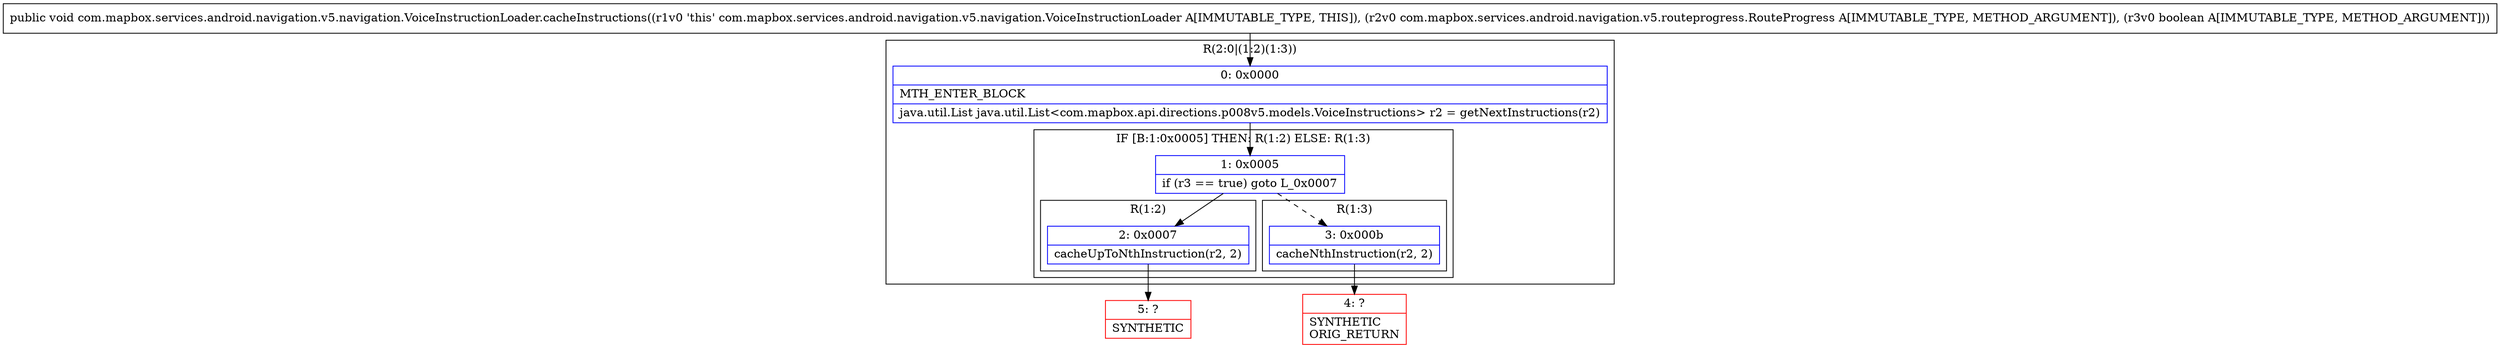 digraph "CFG forcom.mapbox.services.android.navigation.v5.navigation.VoiceInstructionLoader.cacheInstructions(Lcom\/mapbox\/services\/android\/navigation\/v5\/routeprogress\/RouteProgress;Z)V" {
subgraph cluster_Region_204155240 {
label = "R(2:0|(1:2)(1:3))";
node [shape=record,color=blue];
Node_0 [shape=record,label="{0\:\ 0x0000|MTH_ENTER_BLOCK\l|java.util.List java.util.List\<com.mapbox.api.directions.p008v5.models.VoiceInstructions\> r2 = getNextInstructions(r2)\l}"];
subgraph cluster_IfRegion_1200009334 {
label = "IF [B:1:0x0005] THEN: R(1:2) ELSE: R(1:3)";
node [shape=record,color=blue];
Node_1 [shape=record,label="{1\:\ 0x0005|if (r3 == true) goto L_0x0007\l}"];
subgraph cluster_Region_294095724 {
label = "R(1:2)";
node [shape=record,color=blue];
Node_2 [shape=record,label="{2\:\ 0x0007|cacheUpToNthInstruction(r2, 2)\l}"];
}
subgraph cluster_Region_1871455991 {
label = "R(1:3)";
node [shape=record,color=blue];
Node_3 [shape=record,label="{3\:\ 0x000b|cacheNthInstruction(r2, 2)\l}"];
}
}
}
Node_4 [shape=record,color=red,label="{4\:\ ?|SYNTHETIC\lORIG_RETURN\l}"];
Node_5 [shape=record,color=red,label="{5\:\ ?|SYNTHETIC\l}"];
MethodNode[shape=record,label="{public void com.mapbox.services.android.navigation.v5.navigation.VoiceInstructionLoader.cacheInstructions((r1v0 'this' com.mapbox.services.android.navigation.v5.navigation.VoiceInstructionLoader A[IMMUTABLE_TYPE, THIS]), (r2v0 com.mapbox.services.android.navigation.v5.routeprogress.RouteProgress A[IMMUTABLE_TYPE, METHOD_ARGUMENT]), (r3v0 boolean A[IMMUTABLE_TYPE, METHOD_ARGUMENT])) }"];
MethodNode -> Node_0;
Node_0 -> Node_1;
Node_1 -> Node_2;
Node_1 -> Node_3[style=dashed];
Node_2 -> Node_5;
Node_3 -> Node_4;
}

